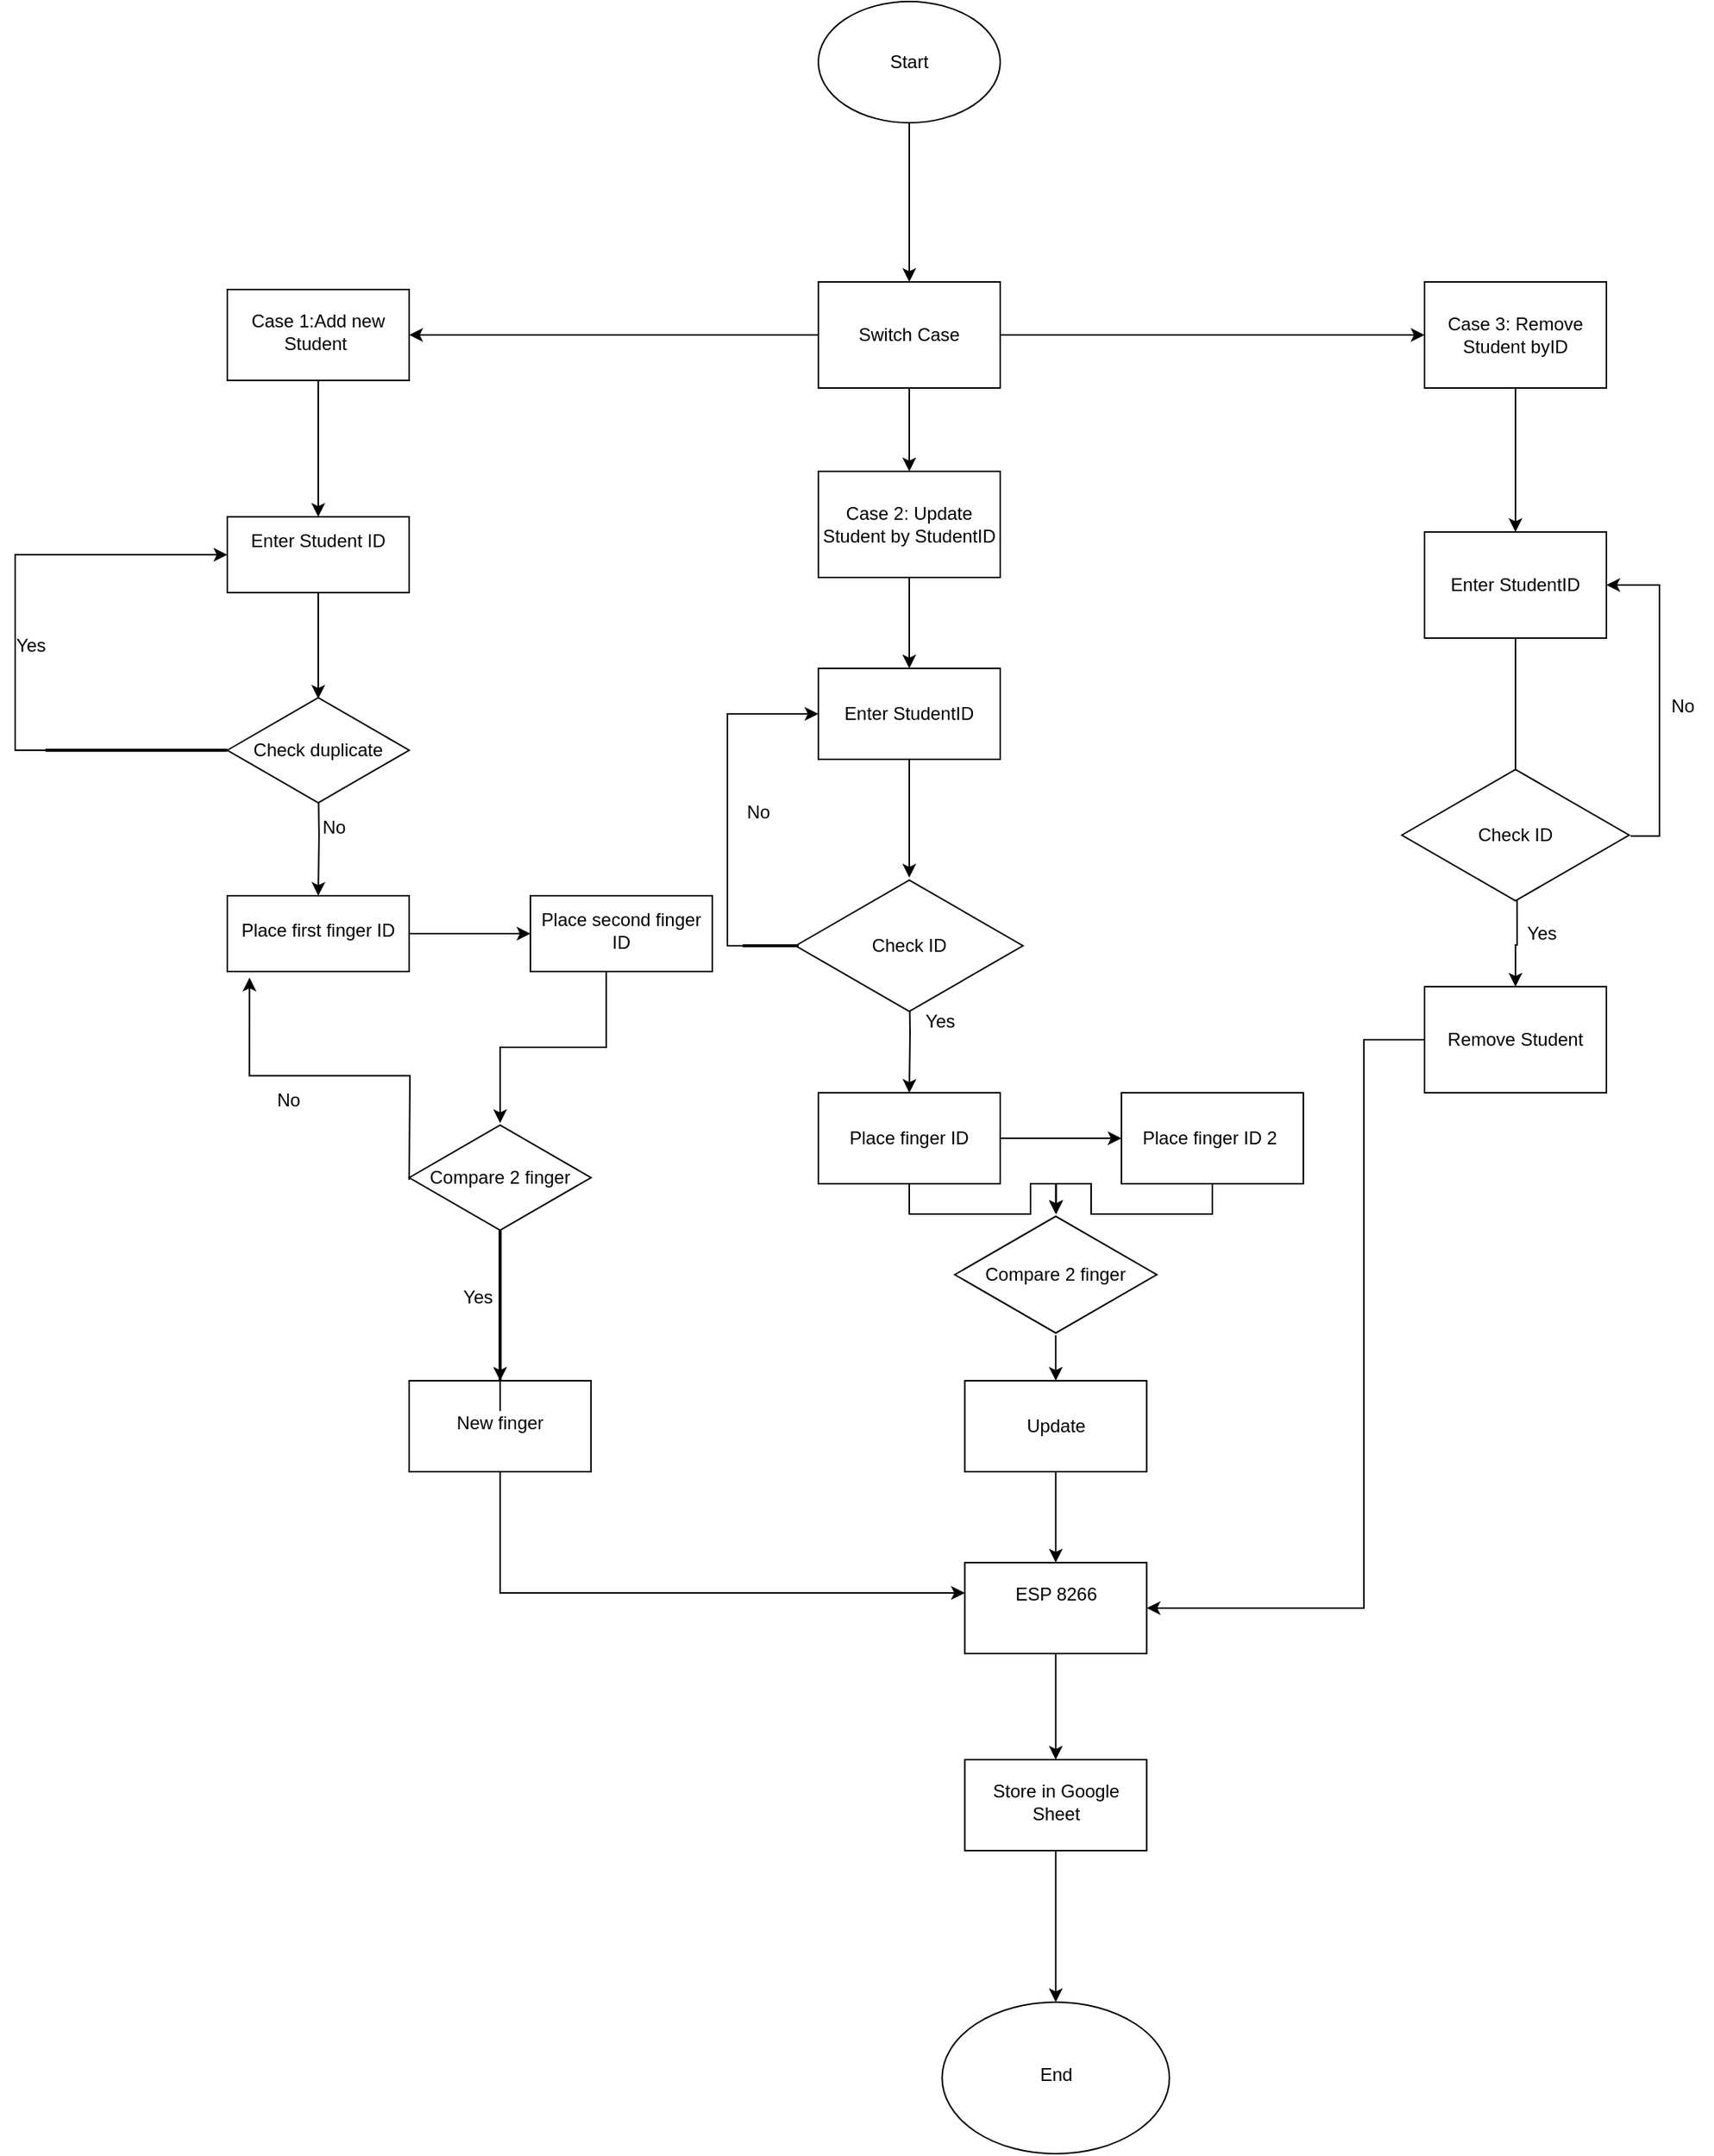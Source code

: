 <mxfile version="24.6.3" type="device">
  <diagram id="C5RBs43oDa-KdzZeNtuy" name="Page-1">
    <mxGraphModel dx="1831" dy="1792" grid="1" gridSize="10" guides="1" tooltips="1" connect="1" arrows="1" fold="1" page="1" pageScale="1" pageWidth="827" pageHeight="1169" math="0" shadow="0">
      <root>
        <mxCell id="WIyWlLk6GJQsqaUBKTNV-0" />
        <mxCell id="WIyWlLk6GJQsqaUBKTNV-1" parent="WIyWlLk6GJQsqaUBKTNV-0" />
        <mxCell id="hRnHotgYXmPWm2Bzv7nC-1" value="" style="edgeStyle=orthogonalEdgeStyle;rounded=0;orthogonalLoop=1;jettySize=auto;html=1;exitX=0;exitY=0.75;exitDx=0;exitDy=0;" parent="WIyWlLk6GJQsqaUBKTNV-1" source="hRnHotgYXmPWm2Bzv7nC-3" target="hRnHotgYXmPWm2Bzv7nC-0" edge="1">
          <mxGeometry relative="1" as="geometry">
            <mxPoint x="360" y="210" as="sourcePoint" />
            <Array as="points">
              <mxPoint x="370" y="210" />
            </Array>
          </mxGeometry>
        </mxCell>
        <mxCell id="hRnHotgYXmPWm2Bzv7nC-8" value="" style="edgeStyle=orthogonalEdgeStyle;rounded=0;orthogonalLoop=1;jettySize=auto;html=1;" parent="WIyWlLk6GJQsqaUBKTNV-1" source="hRnHotgYXmPWm2Bzv7nC-0" target="hRnHotgYXmPWm2Bzv7nC-7" edge="1">
          <mxGeometry relative="1" as="geometry" />
        </mxCell>
        <mxCell id="hRnHotgYXmPWm2Bzv7nC-0" value="Case 1:Add new Student&amp;nbsp;" style="whiteSpace=wrap;html=1;shadow=0;strokeWidth=1;spacing=6;spacingTop=-4;" parent="WIyWlLk6GJQsqaUBKTNV-1" vertex="1">
          <mxGeometry x="-20" y="180" width="120" height="60" as="geometry" />
        </mxCell>
        <mxCell id="hRnHotgYXmPWm2Bzv7nC-61" value="" style="edgeStyle=orthogonalEdgeStyle;rounded=0;orthogonalLoop=1;jettySize=auto;html=1;" parent="WIyWlLk6GJQsqaUBKTNV-1" source="hRnHotgYXmPWm2Bzv7nC-3" target="hRnHotgYXmPWm2Bzv7nC-60" edge="1">
          <mxGeometry relative="1" as="geometry" />
        </mxCell>
        <mxCell id="EDGn8tP3c5_l9zVry4pb-40" value="" style="edgeStyle=orthogonalEdgeStyle;rounded=0;orthogonalLoop=1;jettySize=auto;html=1;" edge="1" parent="WIyWlLk6GJQsqaUBKTNV-1" source="hRnHotgYXmPWm2Bzv7nC-3" target="hRnHotgYXmPWm2Bzv7nC-5">
          <mxGeometry relative="1" as="geometry" />
        </mxCell>
        <mxCell id="hRnHotgYXmPWm2Bzv7nC-3" value="Switch Case" style="rounded=0;whiteSpace=wrap;html=1;" parent="WIyWlLk6GJQsqaUBKTNV-1" vertex="1">
          <mxGeometry x="370" y="175" width="120" height="70" as="geometry" />
        </mxCell>
        <mxCell id="EDGn8tP3c5_l9zVry4pb-41" value="" style="edgeStyle=orthogonalEdgeStyle;rounded=0;orthogonalLoop=1;jettySize=auto;html=1;" edge="1" parent="WIyWlLk6GJQsqaUBKTNV-1" source="hRnHotgYXmPWm2Bzv7nC-5" target="hRnHotgYXmPWm2Bzv7nC-28">
          <mxGeometry relative="1" as="geometry" />
        </mxCell>
        <mxCell id="hRnHotgYXmPWm2Bzv7nC-5" value="Case 2: Update Student by StudentID" style="rounded=0;whiteSpace=wrap;html=1;" parent="WIyWlLk6GJQsqaUBKTNV-1" vertex="1">
          <mxGeometry x="370" y="300" width="120" height="70" as="geometry" />
        </mxCell>
        <mxCell id="hRnHotgYXmPWm2Bzv7nC-10" value="" style="edgeStyle=orthogonalEdgeStyle;rounded=0;orthogonalLoop=1;jettySize=auto;html=1;" parent="WIyWlLk6GJQsqaUBKTNV-1" source="hRnHotgYXmPWm2Bzv7nC-7" edge="1">
          <mxGeometry relative="1" as="geometry">
            <mxPoint x="40" y="450" as="targetPoint" />
          </mxGeometry>
        </mxCell>
        <mxCell id="hRnHotgYXmPWm2Bzv7nC-7" value="Enter Student ID&lt;div&gt;&lt;br/&gt;&lt;/div&gt;" style="whiteSpace=wrap;html=1;shadow=0;strokeWidth=1;spacing=6;spacingTop=-4;" parent="WIyWlLk6GJQsqaUBKTNV-1" vertex="1">
          <mxGeometry x="-20" y="330" width="120" height="50" as="geometry" />
        </mxCell>
        <mxCell id="hRnHotgYXmPWm2Bzv7nC-12" value="" style="edgeStyle=orthogonalEdgeStyle;rounded=0;orthogonalLoop=1;jettySize=auto;html=1;" parent="WIyWlLk6GJQsqaUBKTNV-1" target="hRnHotgYXmPWm2Bzv7nC-11" edge="1">
          <mxGeometry relative="1" as="geometry">
            <mxPoint x="40" y="500" as="sourcePoint" />
          </mxGeometry>
        </mxCell>
        <mxCell id="hRnHotgYXmPWm2Bzv7nC-32" value="" style="edgeStyle=orthogonalEdgeStyle;rounded=0;orthogonalLoop=1;jettySize=auto;html=1;" parent="WIyWlLk6GJQsqaUBKTNV-1" source="hRnHotgYXmPWm2Bzv7nC-11" target="hRnHotgYXmPWm2Bzv7nC-31" edge="1">
          <mxGeometry relative="1" as="geometry" />
        </mxCell>
        <mxCell id="hRnHotgYXmPWm2Bzv7nC-11" value="Place first finger ID" style="whiteSpace=wrap;html=1;shadow=0;strokeWidth=1;spacing=6;spacingTop=-4;" parent="WIyWlLk6GJQsqaUBKTNV-1" vertex="1">
          <mxGeometry x="-20" y="580" width="120" height="50" as="geometry" />
        </mxCell>
        <mxCell id="hRnHotgYXmPWm2Bzv7nC-13" value="No" style="text;html=1;align=center;verticalAlign=middle;resizable=0;points=[];autosize=1;strokeColor=none;fillColor=none;" parent="WIyWlLk6GJQsqaUBKTNV-1" vertex="1">
          <mxGeometry x="30" y="520" width="40" height="30" as="geometry" />
        </mxCell>
        <mxCell id="hRnHotgYXmPWm2Bzv7nC-27" value="Yes" style="text;html=1;align=center;verticalAlign=middle;resizable=0;points=[];autosize=1;strokeColor=none;fillColor=none;" parent="WIyWlLk6GJQsqaUBKTNV-1" vertex="1">
          <mxGeometry x="-170" y="400" width="40" height="30" as="geometry" />
        </mxCell>
        <mxCell id="EDGn8tP3c5_l9zVry4pb-2" value="" style="edgeStyle=orthogonalEdgeStyle;rounded=0;orthogonalLoop=1;jettySize=auto;html=1;" edge="1" parent="WIyWlLk6GJQsqaUBKTNV-1" source="hRnHotgYXmPWm2Bzv7nC-28" target="hRnHotgYXmPWm2Bzv7nC-91">
          <mxGeometry relative="1" as="geometry" />
        </mxCell>
        <mxCell id="hRnHotgYXmPWm2Bzv7nC-28" value="Enter StudentID" style="rounded=0;whiteSpace=wrap;html=1;" parent="WIyWlLk6GJQsqaUBKTNV-1" vertex="1">
          <mxGeometry x="370" y="430" width="120" height="60" as="geometry" />
        </mxCell>
        <mxCell id="hRnHotgYXmPWm2Bzv7nC-56" value="" style="edgeStyle=orthogonalEdgeStyle;rounded=0;orthogonalLoop=1;jettySize=auto;html=1;entryX=0.122;entryY=1.08;entryDx=0;entryDy=0;entryPerimeter=0;" parent="WIyWlLk6GJQsqaUBKTNV-1" edge="1" target="hRnHotgYXmPWm2Bzv7nC-11">
          <mxGeometry relative="1" as="geometry">
            <mxPoint x="100" y="767.5" as="sourcePoint" />
            <mxPoint x="-10" y="647.5" as="targetPoint" />
          </mxGeometry>
        </mxCell>
        <mxCell id="hRnHotgYXmPWm2Bzv7nC-33" value="" style="edgeStyle=orthogonalEdgeStyle;rounded=0;orthogonalLoop=1;jettySize=auto;html=1;" parent="WIyWlLk6GJQsqaUBKTNV-1" source="hRnHotgYXmPWm2Bzv7nC-31" edge="1">
          <mxGeometry relative="1" as="geometry">
            <mxPoint x="160" y="730.0" as="targetPoint" />
            <Array as="points">
              <mxPoint x="230" y="680" />
              <mxPoint x="160" y="680" />
            </Array>
          </mxGeometry>
        </mxCell>
        <mxCell id="hRnHotgYXmPWm2Bzv7nC-31" value="Place second finger ID" style="whiteSpace=wrap;html=1;shadow=0;strokeWidth=1;spacing=6;spacingTop=-4;" parent="WIyWlLk6GJQsqaUBKTNV-1" vertex="1">
          <mxGeometry x="180" y="580" width="120" height="50" as="geometry" />
        </mxCell>
        <mxCell id="hRnHotgYXmPWm2Bzv7nC-40" value="" style="edgeStyle=orthogonalEdgeStyle;rounded=0;orthogonalLoop=1;jettySize=auto;html=1;" parent="WIyWlLk6GJQsqaUBKTNV-1" target="hRnHotgYXmPWm2Bzv7nC-39" edge="1">
          <mxGeometry relative="1" as="geometry">
            <mxPoint x="430" y="630" as="sourcePoint" />
          </mxGeometry>
        </mxCell>
        <mxCell id="hRnHotgYXmPWm2Bzv7nC-43" value="" style="edgeStyle=orthogonalEdgeStyle;rounded=0;orthogonalLoop=1;jettySize=auto;html=1;" parent="WIyWlLk6GJQsqaUBKTNV-1" source="hRnHotgYXmPWm2Bzv7nC-39" target="hRnHotgYXmPWm2Bzv7nC-42" edge="1">
          <mxGeometry relative="1" as="geometry" />
        </mxCell>
        <mxCell id="EDGn8tP3c5_l9zVry4pb-24" value="" style="edgeStyle=orthogonalEdgeStyle;rounded=0;orthogonalLoop=1;jettySize=auto;html=1;" edge="1" parent="WIyWlLk6GJQsqaUBKTNV-1" source="hRnHotgYXmPWm2Bzv7nC-39" target="EDGn8tP3c5_l9zVry4pb-22">
          <mxGeometry relative="1" as="geometry" />
        </mxCell>
        <mxCell id="hRnHotgYXmPWm2Bzv7nC-39" value="Place finger ID" style="rounded=0;whiteSpace=wrap;html=1;" parent="WIyWlLk6GJQsqaUBKTNV-1" vertex="1">
          <mxGeometry x="370" y="710" width="120" height="60" as="geometry" />
        </mxCell>
        <mxCell id="hRnHotgYXmPWm2Bzv7nC-41" value="Yes" style="text;html=1;align=center;verticalAlign=middle;resizable=0;points=[];autosize=1;strokeColor=none;fillColor=none;" parent="WIyWlLk6GJQsqaUBKTNV-1" vertex="1">
          <mxGeometry x="430" y="648" width="40" height="30" as="geometry" />
        </mxCell>
        <mxCell id="EDGn8tP3c5_l9zVry4pb-23" value="" style="edgeStyle=orthogonalEdgeStyle;rounded=0;orthogonalLoop=1;jettySize=auto;html=1;" edge="1" parent="WIyWlLk6GJQsqaUBKTNV-1" source="hRnHotgYXmPWm2Bzv7nC-42" target="EDGn8tP3c5_l9zVry4pb-22">
          <mxGeometry relative="1" as="geometry">
            <Array as="points">
              <mxPoint x="630" y="790" />
              <mxPoint x="550" y="790" />
              <mxPoint x="550" y="770" />
              <mxPoint x="527" y="770" />
            </Array>
          </mxGeometry>
        </mxCell>
        <mxCell id="hRnHotgYXmPWm2Bzv7nC-42" value="Place finger ID 2&amp;nbsp;" style="rounded=0;whiteSpace=wrap;html=1;" parent="WIyWlLk6GJQsqaUBKTNV-1" vertex="1">
          <mxGeometry x="570" y="710" width="120" height="60" as="geometry" />
        </mxCell>
        <mxCell id="EDGn8tP3c5_l9zVry4pb-35" value="" style="edgeStyle=orthogonalEdgeStyle;rounded=0;orthogonalLoop=1;jettySize=auto;html=1;" edge="1" parent="WIyWlLk6GJQsqaUBKTNV-1" source="hRnHotgYXmPWm2Bzv7nC-46" target="EDGn8tP3c5_l9zVry4pb-10">
          <mxGeometry relative="1" as="geometry" />
        </mxCell>
        <mxCell id="hRnHotgYXmPWm2Bzv7nC-46" value="Update" style="rounded=0;whiteSpace=wrap;html=1;" parent="WIyWlLk6GJQsqaUBKTNV-1" vertex="1">
          <mxGeometry x="466.66" y="900" width="120" height="60" as="geometry" />
        </mxCell>
        <mxCell id="EDGn8tP3c5_l9zVry4pb-11" value="" style="edgeStyle=orthogonalEdgeStyle;rounded=0;orthogonalLoop=1;jettySize=auto;html=1;" edge="1" parent="WIyWlLk6GJQsqaUBKTNV-1" source="hRnHotgYXmPWm2Bzv7nC-50" target="EDGn8tP3c5_l9zVry4pb-10">
          <mxGeometry relative="1" as="geometry">
            <Array as="points">
              <mxPoint x="160" y="1040" />
            </Array>
          </mxGeometry>
        </mxCell>
        <mxCell id="hRnHotgYXmPWm2Bzv7nC-50" value="New finger" style="whiteSpace=wrap;html=1;shadow=0;strokeWidth=1;spacing=6;spacingTop=-4;" parent="WIyWlLk6GJQsqaUBKTNV-1" vertex="1">
          <mxGeometry x="100" y="900" width="120" height="60" as="geometry" />
        </mxCell>
        <mxCell id="hRnHotgYXmPWm2Bzv7nC-52" value="Yes" style="text;html=1;align=center;verticalAlign=middle;resizable=0;points=[];autosize=1;strokeColor=none;fillColor=none;" parent="WIyWlLk6GJQsqaUBKTNV-1" vertex="1">
          <mxGeometry x="125" y="830" width="40" height="30" as="geometry" />
        </mxCell>
        <mxCell id="hRnHotgYXmPWm2Bzv7nC-57" value="No" style="text;html=1;align=center;verticalAlign=middle;resizable=0;points=[];autosize=1;strokeColor=none;fillColor=none;" parent="WIyWlLk6GJQsqaUBKTNV-1" vertex="1">
          <mxGeometry y="700" width="40" height="30" as="geometry" />
        </mxCell>
        <mxCell id="hRnHotgYXmPWm2Bzv7nC-63" value="" style="edgeStyle=orthogonalEdgeStyle;rounded=0;orthogonalLoop=1;jettySize=auto;html=1;entryX=0.5;entryY=0;entryDx=0;entryDy=0;" parent="WIyWlLk6GJQsqaUBKTNV-1" source="hRnHotgYXmPWm2Bzv7nC-60" target="hRnHotgYXmPWm2Bzv7nC-64" edge="1">
          <mxGeometry relative="1" as="geometry">
            <mxPoint x="830" y="300" as="targetPoint" />
          </mxGeometry>
        </mxCell>
        <mxCell id="hRnHotgYXmPWm2Bzv7nC-60" value="Case 3: Remove Student byID" style="rounded=0;whiteSpace=wrap;html=1;" parent="WIyWlLk6GJQsqaUBKTNV-1" vertex="1">
          <mxGeometry x="770" y="175" width="120" height="70" as="geometry" />
        </mxCell>
        <mxCell id="hRnHotgYXmPWm2Bzv7nC-67" value="" style="edgeStyle=orthogonalEdgeStyle;rounded=0;orthogonalLoop=1;jettySize=auto;html=1;" parent="WIyWlLk6GJQsqaUBKTNV-1" source="hRnHotgYXmPWm2Bzv7nC-64" edge="1">
          <mxGeometry relative="1" as="geometry">
            <mxPoint x="830" y="560" as="targetPoint" />
          </mxGeometry>
        </mxCell>
        <mxCell id="hRnHotgYXmPWm2Bzv7nC-64" value="Enter StudentID" style="rounded=0;whiteSpace=wrap;html=1;" parent="WIyWlLk6GJQsqaUBKTNV-1" vertex="1">
          <mxGeometry x="770" y="340" width="120" height="70" as="geometry" />
        </mxCell>
        <mxCell id="hRnHotgYXmPWm2Bzv7nC-69" value="" style="edgeStyle=orthogonalEdgeStyle;rounded=0;orthogonalLoop=1;jettySize=auto;html=1;exitX=0.507;exitY=0.975;exitDx=0;exitDy=0;exitPerimeter=0;" parent="WIyWlLk6GJQsqaUBKTNV-1" target="hRnHotgYXmPWm2Bzv7nC-68" edge="1" source="hRnHotgYXmPWm2Bzv7nC-100">
          <mxGeometry relative="1" as="geometry">
            <mxPoint x="830" y="590" as="sourcePoint" />
          </mxGeometry>
        </mxCell>
        <mxCell id="EDGn8tP3c5_l9zVry4pb-38" value="" style="edgeStyle=orthogonalEdgeStyle;rounded=0;orthogonalLoop=1;jettySize=auto;html=1;entryX=1;entryY=0.5;entryDx=0;entryDy=0;" edge="1" parent="WIyWlLk6GJQsqaUBKTNV-1" source="hRnHotgYXmPWm2Bzv7nC-68" target="EDGn8tP3c5_l9zVry4pb-10">
          <mxGeometry relative="1" as="geometry">
            <mxPoint x="810.053" y="1080.035" as="targetPoint" />
            <Array as="points">
              <mxPoint x="730" y="675" />
              <mxPoint x="730" y="1050" />
            </Array>
          </mxGeometry>
        </mxCell>
        <mxCell id="hRnHotgYXmPWm2Bzv7nC-68" value="Remove Student" style="rounded=0;whiteSpace=wrap;html=1;" parent="WIyWlLk6GJQsqaUBKTNV-1" vertex="1">
          <mxGeometry x="770" y="640" width="120" height="70" as="geometry" />
        </mxCell>
        <mxCell id="hRnHotgYXmPWm2Bzv7nC-70" value="Yes" style="text;html=1;align=center;verticalAlign=middle;resizable=0;points=[];autosize=1;strokeColor=none;fillColor=none;" parent="WIyWlLk6GJQsqaUBKTNV-1" vertex="1">
          <mxGeometry x="827" y="590" width="40" height="30" as="geometry" />
        </mxCell>
        <mxCell id="hRnHotgYXmPWm2Bzv7nC-88" value="Check duplicate" style="html=1;whiteSpace=wrap;aspect=fixed;shape=isoRectangle;" parent="WIyWlLk6GJQsqaUBKTNV-1" vertex="1">
          <mxGeometry x="-20" y="448" width="120" height="72" as="geometry" />
        </mxCell>
        <mxCell id="hRnHotgYXmPWm2Bzv7nC-89" value="Compare 2 finger" style="html=1;whiteSpace=wrap;aspect=fixed;shape=isoRectangle;" parent="WIyWlLk6GJQsqaUBKTNV-1" vertex="1">
          <mxGeometry x="100" y="730" width="120" height="72" as="geometry" />
        </mxCell>
        <mxCell id="hRnHotgYXmPWm2Bzv7nC-91" value="Check ID" style="html=1;whiteSpace=wrap;aspect=fixed;shape=isoRectangle;" parent="WIyWlLk6GJQsqaUBKTNV-1" vertex="1">
          <mxGeometry x="355" y="568" width="150" height="90" as="geometry" />
        </mxCell>
        <mxCell id="hRnHotgYXmPWm2Bzv7nC-100" value="Check ID" style="html=1;whiteSpace=wrap;aspect=fixed;shape=isoRectangle;" parent="WIyWlLk6GJQsqaUBKTNV-1" vertex="1">
          <mxGeometry x="755" y="495" width="150" height="90" as="geometry" />
        </mxCell>
        <mxCell id="hRnHotgYXmPWm2Bzv7nC-106" value="No" style="text;html=1;align=center;verticalAlign=middle;resizable=0;points=[];autosize=1;strokeColor=none;fillColor=none;" parent="WIyWlLk6GJQsqaUBKTNV-1" vertex="1">
          <mxGeometry x="920" y="440" width="40" height="30" as="geometry" />
        </mxCell>
        <mxCell id="EDGn8tP3c5_l9zVry4pb-39" value="" style="edgeStyle=orthogonalEdgeStyle;rounded=0;orthogonalLoop=1;jettySize=auto;html=1;" edge="1" parent="WIyWlLk6GJQsqaUBKTNV-1" source="hRnHotgYXmPWm2Bzv7nC-110" target="hRnHotgYXmPWm2Bzv7nC-3">
          <mxGeometry relative="1" as="geometry" />
        </mxCell>
        <mxCell id="hRnHotgYXmPWm2Bzv7nC-110" value="Start" style="ellipse;whiteSpace=wrap;html=1;" parent="WIyWlLk6GJQsqaUBKTNV-1" vertex="1">
          <mxGeometry x="370" y="-10" width="120" height="80" as="geometry" />
        </mxCell>
        <mxCell id="EDGn8tP3c5_l9zVry4pb-5" style="edgeStyle=orthogonalEdgeStyle;rounded=0;orthogonalLoop=1;jettySize=auto;html=1;exitX=1.006;exitY=0.507;exitDx=0;exitDy=0;exitPerimeter=0;entryX=1;entryY=0.5;entryDx=0;entryDy=0;" edge="1" parent="WIyWlLk6GJQsqaUBKTNV-1" source="hRnHotgYXmPWm2Bzv7nC-100" target="hRnHotgYXmPWm2Bzv7nC-64">
          <mxGeometry relative="1" as="geometry">
            <mxPoint x="1065" y="605" as="sourcePoint" />
          </mxGeometry>
        </mxCell>
        <mxCell id="EDGn8tP3c5_l9zVry4pb-7" style="edgeStyle=orthogonalEdgeStyle;rounded=0;orthogonalLoop=1;jettySize=auto;html=1;exitX=0;exitY=0.5;exitDx=0;exitDy=0;exitPerimeter=0;entryX=0;entryY=0.5;entryDx=0;entryDy=0;" edge="1" parent="WIyWlLk6GJQsqaUBKTNV-1" source="EDGn8tP3c5_l9zVry4pb-6" target="hRnHotgYXmPWm2Bzv7nC-7">
          <mxGeometry relative="1" as="geometry" />
        </mxCell>
        <mxCell id="EDGn8tP3c5_l9zVry4pb-6" value="" style="line;strokeWidth=2;html=1;" vertex="1" parent="WIyWlLk6GJQsqaUBKTNV-1">
          <mxGeometry x="-140" y="479" width="120" height="10" as="geometry" />
        </mxCell>
        <mxCell id="EDGn8tP3c5_l9zVry4pb-9" style="edgeStyle=orthogonalEdgeStyle;rounded=0;orthogonalLoop=1;jettySize=auto;html=1;exitX=0;exitY=0.5;exitDx=0;exitDy=0;exitPerimeter=0;entryX=0;entryY=0.5;entryDx=0;entryDy=0;" edge="1" parent="WIyWlLk6GJQsqaUBKTNV-1" source="EDGn8tP3c5_l9zVry4pb-8" target="hRnHotgYXmPWm2Bzv7nC-28">
          <mxGeometry relative="1" as="geometry">
            <Array as="points">
              <mxPoint x="310" y="613" />
              <mxPoint x="310" y="460" />
            </Array>
          </mxGeometry>
        </mxCell>
        <mxCell id="EDGn8tP3c5_l9zVry4pb-8" value="" style="line;strokeWidth=2;html=1;" vertex="1" parent="WIyWlLk6GJQsqaUBKTNV-1">
          <mxGeometry x="320" y="608" width="37" height="10" as="geometry" />
        </mxCell>
        <mxCell id="EDGn8tP3c5_l9zVry4pb-36" value="" style="edgeStyle=orthogonalEdgeStyle;rounded=0;orthogonalLoop=1;jettySize=auto;html=1;" edge="1" parent="WIyWlLk6GJQsqaUBKTNV-1" source="EDGn8tP3c5_l9zVry4pb-10" target="EDGn8tP3c5_l9zVry4pb-12">
          <mxGeometry relative="1" as="geometry" />
        </mxCell>
        <mxCell id="EDGn8tP3c5_l9zVry4pb-10" value="ESP 8266&lt;div&gt;&lt;br&gt;&lt;/div&gt;" style="whiteSpace=wrap;html=1;shadow=0;strokeWidth=1;spacing=6;spacingTop=-4;" vertex="1" parent="WIyWlLk6GJQsqaUBKTNV-1">
          <mxGeometry x="466.66" y="1020" width="120" height="60" as="geometry" />
        </mxCell>
        <mxCell id="EDGn8tP3c5_l9zVry4pb-15" value="" style="edgeStyle=orthogonalEdgeStyle;rounded=0;orthogonalLoop=1;jettySize=auto;html=1;" edge="1" parent="WIyWlLk6GJQsqaUBKTNV-1" source="EDGn8tP3c5_l9zVry4pb-12" target="EDGn8tP3c5_l9zVry4pb-14">
          <mxGeometry relative="1" as="geometry" />
        </mxCell>
        <mxCell id="EDGn8tP3c5_l9zVry4pb-12" value="&lt;div&gt;Store in Google Sheet&lt;/div&gt;" style="whiteSpace=wrap;html=1;shadow=0;strokeWidth=1;spacing=6;spacingTop=-4;" vertex="1" parent="WIyWlLk6GJQsqaUBKTNV-1">
          <mxGeometry x="466.66" y="1150" width="120" height="60" as="geometry" />
        </mxCell>
        <mxCell id="EDGn8tP3c5_l9zVry4pb-14" value="End" style="ellipse;whiteSpace=wrap;html=1;shadow=0;strokeWidth=1;spacing=6;spacingTop=-4;" vertex="1" parent="WIyWlLk6GJQsqaUBKTNV-1">
          <mxGeometry x="451.66" y="1310" width="150" height="100" as="geometry" />
        </mxCell>
        <mxCell id="EDGn8tP3c5_l9zVry4pb-16" value="No" style="text;html=1;align=center;verticalAlign=middle;resizable=0;points=[];autosize=1;strokeColor=none;fillColor=none;" vertex="1" parent="WIyWlLk6GJQsqaUBKTNV-1">
          <mxGeometry x="310" y="510" width="40" height="30" as="geometry" />
        </mxCell>
        <mxCell id="EDGn8tP3c5_l9zVry4pb-21" value="" style="edgeStyle=orthogonalEdgeStyle;rounded=0;orthogonalLoop=1;jettySize=auto;html=1;" edge="1" parent="WIyWlLk6GJQsqaUBKTNV-1" source="EDGn8tP3c5_l9zVry4pb-19" target="hRnHotgYXmPWm2Bzv7nC-50">
          <mxGeometry relative="1" as="geometry" />
        </mxCell>
        <mxCell id="EDGn8tP3c5_l9zVry4pb-19" value="" style="line;strokeWidth=2;direction=south;html=1;" vertex="1" parent="WIyWlLk6GJQsqaUBKTNV-1">
          <mxGeometry x="155" y="800" width="10" height="100" as="geometry" />
        </mxCell>
        <mxCell id="EDGn8tP3c5_l9zVry4pb-25" value="" style="edgeStyle=orthogonalEdgeStyle;rounded=0;orthogonalLoop=1;jettySize=auto;html=1;" edge="1" parent="WIyWlLk6GJQsqaUBKTNV-1" source="EDGn8tP3c5_l9zVry4pb-22" target="hRnHotgYXmPWm2Bzv7nC-46">
          <mxGeometry relative="1" as="geometry" />
        </mxCell>
        <mxCell id="EDGn8tP3c5_l9zVry4pb-22" value="Compare 2 finger" style="html=1;whiteSpace=wrap;aspect=fixed;shape=isoRectangle;" vertex="1" parent="WIyWlLk6GJQsqaUBKTNV-1">
          <mxGeometry x="460" y="790" width="133.33" height="80" as="geometry" />
        </mxCell>
      </root>
    </mxGraphModel>
  </diagram>
</mxfile>

